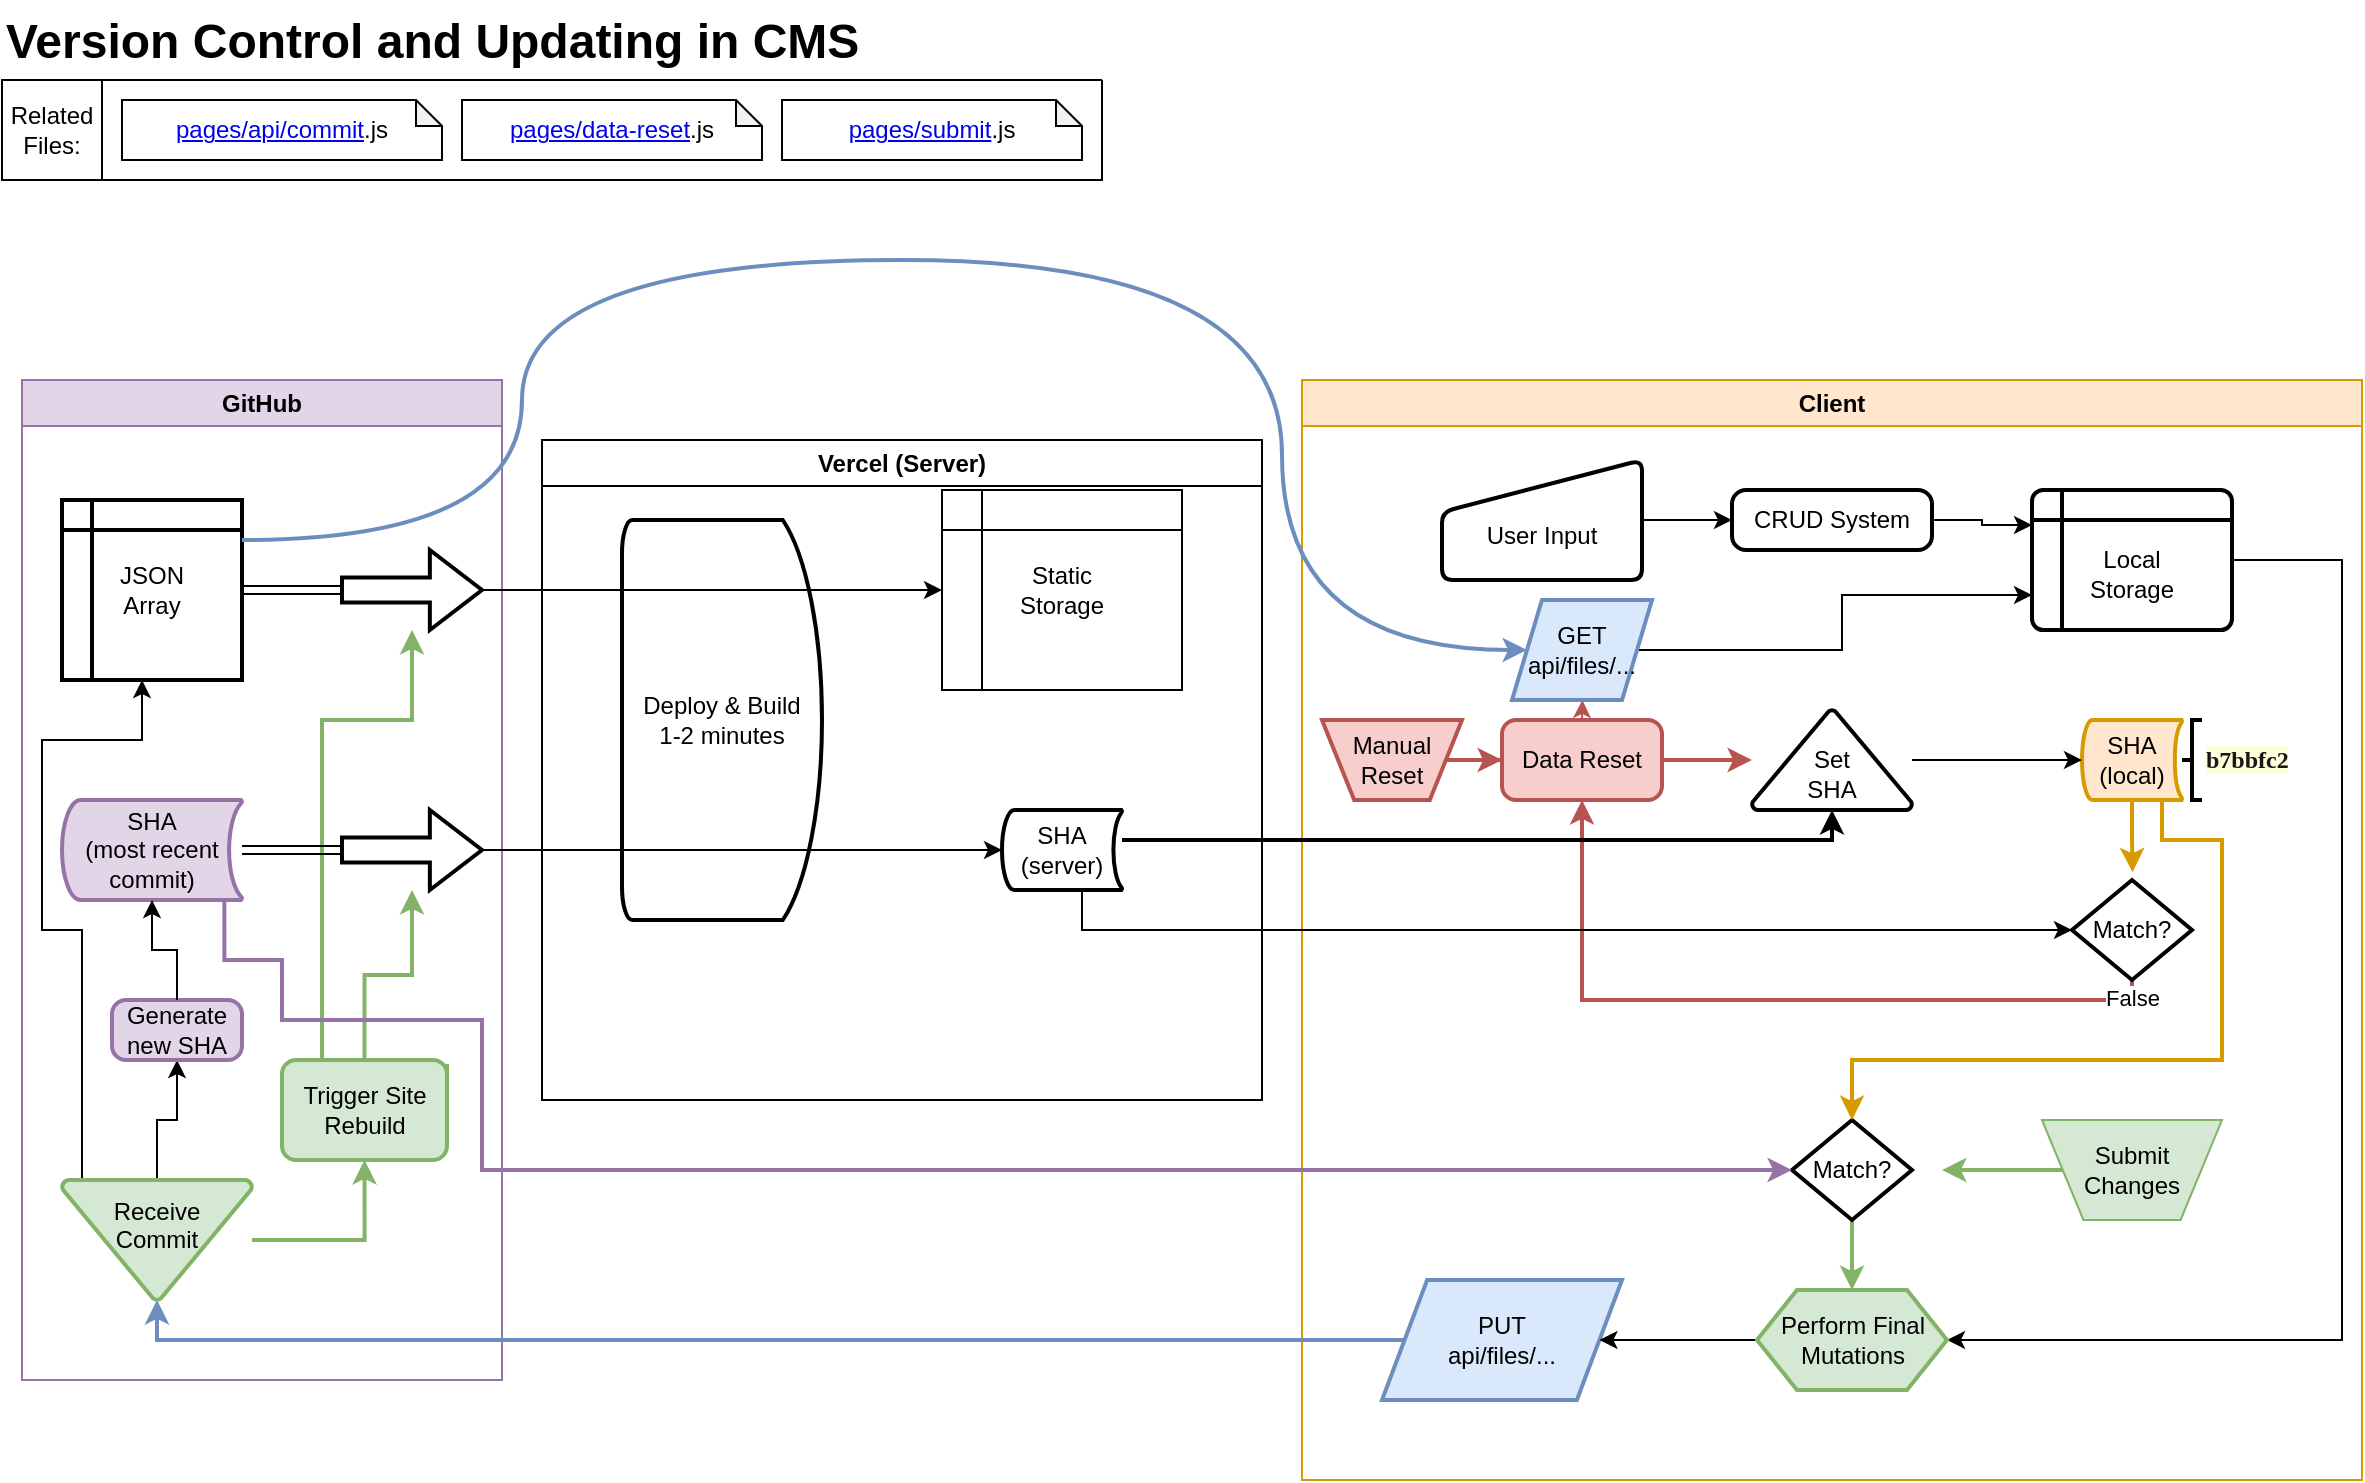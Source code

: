 <mxfile version="26.3.0">
  <diagram name="Page-1" id="B2x0uZb7mv4JfYxzWGTq">
    <mxGraphModel dx="748" dy="628" grid="1" gridSize="10" guides="1" tooltips="1" connect="1" arrows="1" fold="1" page="1" pageScale="1" pageWidth="850" pageHeight="1100" background="#ffffff" math="0" shadow="0">
      <root>
        <mxCell id="0" />
        <mxCell id="1" parent="0" />
        <mxCell id="49kiqgvudHxhPm8cgrD7-1" value="&lt;h1 style=&quot;margin-top: 0px;&quot;&gt;Version Control and Updating in CMS&lt;/h1&gt;" style="text;html=1;whiteSpace=wrap;overflow=hidden;rounded=0;" parent="1" vertex="1">
          <mxGeometry x="10" y="10" width="950" height="40" as="geometry" />
        </mxCell>
        <mxCell id="49kiqgvudHxhPm8cgrD7-2" value="Related Files:" style="whiteSpace=wrap;html=1;aspect=fixed;" parent="1" vertex="1">
          <mxGeometry x="10" y="50" width="50" height="50" as="geometry" />
        </mxCell>
        <mxCell id="49kiqgvudHxhPm8cgrD7-3" value="" style="swimlane;startSize=0;" parent="1" vertex="1">
          <mxGeometry x="60" y="50" width="500" height="50" as="geometry">
            <mxRectangle x="60" y="50" width="50" height="40" as="alternateBounds" />
          </mxGeometry>
        </mxCell>
        <mxCell id="49kiqgvudHxhPm8cgrD7-4" value="&lt;a href=&quot;https://github.com/macglencoe/EmporiumWebsite/blob/cms/pages/api/commit.js&quot;&gt;pages/api/commit&lt;/a&gt;.js" style="shape=note;whiteSpace=wrap;html=1;backgroundOutline=1;darkOpacity=0.05;size=13;" parent="49kiqgvudHxhPm8cgrD7-3" vertex="1">
          <mxGeometry x="10" y="10" width="160" height="30" as="geometry" />
        </mxCell>
        <mxCell id="49kiqgvudHxhPm8cgrD7-5" value="&lt;a href=&quot;https://github.com/macglencoe/EmporiumWebsite/blob/cms/pages/data-reset.js&quot;&gt;pages/data-reset&lt;/a&gt;.js" style="shape=note;whiteSpace=wrap;html=1;backgroundOutline=1;darkOpacity=0.05;size=13;" parent="49kiqgvudHxhPm8cgrD7-3" vertex="1">
          <mxGeometry x="180" y="10" width="150" height="30" as="geometry" />
        </mxCell>
        <mxCell id="49kiqgvudHxhPm8cgrD7-121" value="&lt;a href=&quot;https://github.com/macglencoe/EmporiumWebsite/blob/cms/pages/submit.js&quot;&gt;pages/submit&lt;/a&gt;.js" style="shape=note;whiteSpace=wrap;html=1;backgroundOutline=1;darkOpacity=0.05;size=13;" parent="49kiqgvudHxhPm8cgrD7-3" vertex="1">
          <mxGeometry x="340" y="10" width="150" height="30" as="geometry" />
        </mxCell>
        <mxCell id="49kiqgvudHxhPm8cgrD7-6" value="GitHub" style="swimlane;whiteSpace=wrap;html=1;fillColor=#e1d5e7;strokeColor=#9673a6;" parent="1" vertex="1">
          <mxGeometry x="20" y="200" width="240" height="500" as="geometry" />
        </mxCell>
        <mxCell id="49kiqgvudHxhPm8cgrD7-48" value="SHA&lt;div&gt;(most recent commit)&lt;/div&gt;" style="strokeWidth=2;html=1;shape=mxgraph.flowchart.stored_data;whiteSpace=wrap;fillColor=#e1d5e7;strokeColor=#9673a6;" parent="49kiqgvudHxhPm8cgrD7-6" vertex="1">
          <mxGeometry x="20" y="210" width="90" height="50" as="geometry" />
        </mxCell>
        <mxCell id="49kiqgvudHxhPm8cgrD7-100" style="edgeStyle=orthogonalEdgeStyle;rounded=0;orthogonalLoop=1;jettySize=auto;html=1;entryX=0.5;entryY=1;entryDx=0;entryDy=0;fillColor=#d5e8d4;strokeColor=#82b366;strokeWidth=2;" parent="49kiqgvudHxhPm8cgrD7-6" source="49kiqgvudHxhPm8cgrD7-98" target="49kiqgvudHxhPm8cgrD7-99" edge="1">
          <mxGeometry relative="1" as="geometry" />
        </mxCell>
        <mxCell id="49kiqgvudHxhPm8cgrD7-124" style="edgeStyle=orthogonalEdgeStyle;rounded=0;orthogonalLoop=1;jettySize=auto;html=1;" parent="49kiqgvudHxhPm8cgrD7-6" source="49kiqgvudHxhPm8cgrD7-98" target="49kiqgvudHxhPm8cgrD7-101" edge="1">
          <mxGeometry relative="1" as="geometry">
            <Array as="points">
              <mxPoint x="30" y="275" />
              <mxPoint x="10" y="275" />
              <mxPoint x="10" y="180" />
              <mxPoint x="60" y="180" />
            </Array>
          </mxGeometry>
        </mxCell>
        <mxCell id="49kiqgvudHxhPm8cgrD7-126" style="edgeStyle=orthogonalEdgeStyle;rounded=0;orthogonalLoop=1;jettySize=auto;html=1;entryX=0.5;entryY=1;entryDx=0;entryDy=0;" parent="49kiqgvudHxhPm8cgrD7-6" source="49kiqgvudHxhPm8cgrD7-98" target="49kiqgvudHxhPm8cgrD7-125" edge="1">
          <mxGeometry relative="1" as="geometry" />
        </mxCell>
        <mxCell id="49kiqgvudHxhPm8cgrD7-98" value="Receive&lt;div&gt;Commit&lt;/div&gt;&lt;div&gt;&lt;br&gt;&lt;/div&gt;" style="strokeWidth=2;html=1;shape=mxgraph.flowchart.merge_or_storage;whiteSpace=wrap;fillColor=#d5e8d4;strokeColor=#82b366;" parent="49kiqgvudHxhPm8cgrD7-6" vertex="1">
          <mxGeometry x="20" y="400" width="95" height="60" as="geometry" />
        </mxCell>
        <mxCell id="49kiqgvudHxhPm8cgrD7-105" style="edgeStyle=orthogonalEdgeStyle;rounded=0;orthogonalLoop=1;jettySize=auto;html=1;fillColor=#d5e8d4;strokeColor=#82b366;strokeWidth=2;" parent="49kiqgvudHxhPm8cgrD7-6" source="49kiqgvudHxhPm8cgrD7-99" target="49kiqgvudHxhPm8cgrD7-104" edge="1">
          <mxGeometry relative="1" as="geometry" />
        </mxCell>
        <mxCell id="49kiqgvudHxhPm8cgrD7-106" style="edgeStyle=orthogonalEdgeStyle;rounded=0;orthogonalLoop=1;jettySize=auto;html=1;exitX=1;exitY=0.25;exitDx=0;exitDy=0;fillColor=#d5e8d4;strokeColor=#82b366;strokeWidth=2;" parent="49kiqgvudHxhPm8cgrD7-6" source="49kiqgvudHxhPm8cgrD7-99" target="49kiqgvudHxhPm8cgrD7-103" edge="1">
          <mxGeometry relative="1" as="geometry">
            <Array as="points">
              <mxPoint x="150" y="343" />
              <mxPoint x="150" y="170" />
              <mxPoint x="195" y="170" />
            </Array>
          </mxGeometry>
        </mxCell>
        <mxCell id="49kiqgvudHxhPm8cgrD7-99" value="Trigger Site Rebuild" style="rounded=1;whiteSpace=wrap;html=1;absoluteArcSize=1;arcSize=14;strokeWidth=2;fillColor=#d5e8d4;strokeColor=#82b366;" parent="49kiqgvudHxhPm8cgrD7-6" vertex="1">
          <mxGeometry x="130" y="340" width="82.5" height="50" as="geometry" />
        </mxCell>
        <mxCell id="49kiqgvudHxhPm8cgrD7-101" value="JSON&lt;div&gt;Array&lt;/div&gt;" style="shape=internalStorage;whiteSpace=wrap;html=1;dx=15;dy=15;rounded=1;arcSize=0;strokeWidth=2;" parent="49kiqgvudHxhPm8cgrD7-6" vertex="1">
          <mxGeometry x="20" y="60" width="90" height="90" as="geometry" />
        </mxCell>
        <mxCell id="49kiqgvudHxhPm8cgrD7-103" value="" style="verticalLabelPosition=bottom;verticalAlign=top;html=1;strokeWidth=2;shape=mxgraph.arrows2.arrow;dy=0.69;dx=26.07;notch=0;" parent="49kiqgvudHxhPm8cgrD7-6" vertex="1">
          <mxGeometry x="160" y="85" width="70" height="40" as="geometry" />
        </mxCell>
        <mxCell id="49kiqgvudHxhPm8cgrD7-104" value="" style="verticalLabelPosition=bottom;verticalAlign=top;html=1;strokeWidth=2;shape=mxgraph.arrows2.arrow;dy=0.69;dx=26.07;notch=0;" parent="49kiqgvudHxhPm8cgrD7-6" vertex="1">
          <mxGeometry x="160" y="215" width="70" height="40" as="geometry" />
        </mxCell>
        <mxCell id="49kiqgvudHxhPm8cgrD7-107" style="edgeStyle=orthogonalEdgeStyle;rounded=0;orthogonalLoop=1;jettySize=auto;html=1;entryX=0;entryY=0.5;entryDx=0;entryDy=0;entryPerimeter=0;shape=link;" parent="49kiqgvudHxhPm8cgrD7-6" source="49kiqgvudHxhPm8cgrD7-101" target="49kiqgvudHxhPm8cgrD7-103" edge="1">
          <mxGeometry relative="1" as="geometry" />
        </mxCell>
        <mxCell id="49kiqgvudHxhPm8cgrD7-108" style="edgeStyle=orthogonalEdgeStyle;rounded=0;orthogonalLoop=1;jettySize=auto;html=1;entryX=0;entryY=0.5;entryDx=0;entryDy=0;entryPerimeter=0;shape=link;" parent="49kiqgvudHxhPm8cgrD7-6" source="49kiqgvudHxhPm8cgrD7-48" target="49kiqgvudHxhPm8cgrD7-104" edge="1">
          <mxGeometry relative="1" as="geometry" />
        </mxCell>
        <mxCell id="49kiqgvudHxhPm8cgrD7-125" value="Generate new SHA" style="rounded=1;whiteSpace=wrap;html=1;absoluteArcSize=1;arcSize=14;strokeWidth=2;fillColor=#e1d5e7;strokeColor=#9673a6;" parent="49kiqgvudHxhPm8cgrD7-6" vertex="1">
          <mxGeometry x="45" y="310" width="65" height="30" as="geometry" />
        </mxCell>
        <mxCell id="49kiqgvudHxhPm8cgrD7-127" style="edgeStyle=orthogonalEdgeStyle;rounded=0;orthogonalLoop=1;jettySize=auto;html=1;entryX=0.5;entryY=1;entryDx=0;entryDy=0;entryPerimeter=0;strokeWidth=1;" parent="49kiqgvudHxhPm8cgrD7-6" source="49kiqgvudHxhPm8cgrD7-125" target="49kiqgvudHxhPm8cgrD7-48" edge="1">
          <mxGeometry relative="1" as="geometry" />
        </mxCell>
        <mxCell id="49kiqgvudHxhPm8cgrD7-7" value="Vercel (Server)" style="swimlane;whiteSpace=wrap;html=1;" parent="1" vertex="1">
          <mxGeometry x="280" y="230" width="360" height="330" as="geometry" />
        </mxCell>
        <mxCell id="49kiqgvudHxhPm8cgrD7-44" value="Static&lt;div&gt;Storage&lt;/div&gt;" style="shape=internalStorage;whiteSpace=wrap;html=1;backgroundOutline=1;" parent="49kiqgvudHxhPm8cgrD7-7" vertex="1">
          <mxGeometry x="200" y="25" width="120" height="100" as="geometry" />
        </mxCell>
        <mxCell id="49kiqgvudHxhPm8cgrD7-46" value="SHA&lt;div&gt;(server)&lt;/div&gt;" style="strokeWidth=2;html=1;shape=mxgraph.flowchart.stored_data;whiteSpace=wrap;" parent="49kiqgvudHxhPm8cgrD7-7" vertex="1">
          <mxGeometry x="230" y="185" width="60" height="40" as="geometry" />
        </mxCell>
        <mxCell id="49kiqgvudHxhPm8cgrD7-113" value="Deploy &amp;amp; Build&lt;div&gt;1-2 minutes&lt;/div&gt;" style="strokeWidth=2;html=1;shape=mxgraph.flowchart.delay;whiteSpace=wrap;" parent="49kiqgvudHxhPm8cgrD7-7" vertex="1">
          <mxGeometry x="40" y="40" width="100" height="200" as="geometry" />
        </mxCell>
        <mxCell id="49kiqgvudHxhPm8cgrD7-8" value="Client" style="swimlane;whiteSpace=wrap;html=1;fillColor=#ffe6cc;strokeColor=#d79b00;" parent="1" vertex="1">
          <mxGeometry x="660" y="200" width="530" height="550" as="geometry" />
        </mxCell>
        <mxCell id="49kiqgvudHxhPm8cgrD7-96" style="edgeStyle=orthogonalEdgeStyle;rounded=0;orthogonalLoop=1;jettySize=auto;html=1;entryX=1;entryY=0.5;entryDx=0;entryDy=0;" parent="49kiqgvudHxhPm8cgrD7-8" source="49kiqgvudHxhPm8cgrD7-10" target="49kiqgvudHxhPm8cgrD7-93" edge="1">
          <mxGeometry relative="1" as="geometry">
            <Array as="points">
              <mxPoint x="520" y="90" />
              <mxPoint x="520" y="480" />
            </Array>
          </mxGeometry>
        </mxCell>
        <mxCell id="49kiqgvudHxhPm8cgrD7-10" value="&lt;div&gt;&lt;br&gt;&lt;/div&gt;Local&lt;div&gt;Storage&lt;/div&gt;" style="shape=internalStorage;whiteSpace=wrap;html=1;dx=15;dy=15;rounded=1;arcSize=8;strokeWidth=2;" parent="49kiqgvudHxhPm8cgrD7-8" vertex="1">
          <mxGeometry x="365" y="55" width="100" height="70" as="geometry" />
        </mxCell>
        <mxCell id="49kiqgvudHxhPm8cgrD7-26" style="edgeStyle=orthogonalEdgeStyle;rounded=0;orthogonalLoop=1;jettySize=auto;html=1;entryX=0;entryY=0.5;entryDx=0;entryDy=0;" parent="49kiqgvudHxhPm8cgrD7-8" source="49kiqgvudHxhPm8cgrD7-24" target="49kiqgvudHxhPm8cgrD7-25" edge="1">
          <mxGeometry relative="1" as="geometry" />
        </mxCell>
        <mxCell id="49kiqgvudHxhPm8cgrD7-24" value="&lt;div&gt;&lt;span style=&quot;background-color: transparent; color: light-dark(rgb(0, 0, 0), rgb(255, 255, 255));&quot;&gt;&lt;br&gt;&lt;/span&gt;&lt;/div&gt;&lt;span style=&quot;background-color: transparent; color: light-dark(rgb(0, 0, 0), rgb(255, 255, 255));&quot;&gt;User Input&lt;/span&gt;" style="html=1;strokeWidth=2;shape=manualInput;whiteSpace=wrap;rounded=1;size=26;arcSize=11;" parent="49kiqgvudHxhPm8cgrD7-8" vertex="1">
          <mxGeometry x="70" y="40" width="100" height="60" as="geometry" />
        </mxCell>
        <mxCell id="49kiqgvudHxhPm8cgrD7-27" style="edgeStyle=orthogonalEdgeStyle;rounded=0;orthogonalLoop=1;jettySize=auto;html=1;entryX=0;entryY=0.25;entryDx=0;entryDy=0;" parent="49kiqgvudHxhPm8cgrD7-8" source="49kiqgvudHxhPm8cgrD7-25" target="49kiqgvudHxhPm8cgrD7-10" edge="1">
          <mxGeometry relative="1" as="geometry" />
        </mxCell>
        <mxCell id="49kiqgvudHxhPm8cgrD7-25" value="CRUD System" style="rounded=1;whiteSpace=wrap;html=1;absoluteArcSize=1;arcSize=14;strokeWidth=2;" parent="49kiqgvudHxhPm8cgrD7-8" vertex="1">
          <mxGeometry x="215" y="55" width="100" height="30" as="geometry" />
        </mxCell>
        <mxCell id="49kiqgvudHxhPm8cgrD7-35" value="SHA&lt;div&gt;(local)&lt;/div&gt;" style="strokeWidth=2;html=1;shape=mxgraph.flowchart.stored_data;whiteSpace=wrap;fillColor=#ffe6cc;strokeColor=#d79b00;" parent="49kiqgvudHxhPm8cgrD7-8" vertex="1">
          <mxGeometry x="390" y="170" width="50" height="40" as="geometry" />
        </mxCell>
        <mxCell id="49kiqgvudHxhPm8cgrD7-71" style="edgeStyle=orthogonalEdgeStyle;rounded=0;orthogonalLoop=1;jettySize=auto;html=1;fillColor=#f8cecc;strokeColor=#b85450;strokeWidth=2;" parent="49kiqgvudHxhPm8cgrD7-8" source="49kiqgvudHxhPm8cgrD7-37" target="49kiqgvudHxhPm8cgrD7-70" edge="1">
          <mxGeometry relative="1" as="geometry" />
        </mxCell>
        <mxCell id="-4qR3GMUdl3Qy7jAGQtp-6" style="edgeStyle=orthogonalEdgeStyle;rounded=0;orthogonalLoop=1;jettySize=auto;html=1;exitX=0.5;exitY=0;exitDx=0;exitDy=0;fillColor=#f8cecc;strokeColor=#b85450;" edge="1" parent="49kiqgvudHxhPm8cgrD7-8" source="49kiqgvudHxhPm8cgrD7-37">
          <mxGeometry relative="1" as="geometry">
            <mxPoint x="140.19" y="160" as="targetPoint" />
          </mxGeometry>
        </mxCell>
        <mxCell id="49kiqgvudHxhPm8cgrD7-37" value="Data Reset" style="rounded=1;whiteSpace=wrap;html=1;absoluteArcSize=1;arcSize=14;strokeWidth=2;fillColor=#f8cecc;strokeColor=#b85450;" parent="49kiqgvudHxhPm8cgrD7-8" vertex="1">
          <mxGeometry x="100" y="170" width="80" height="40" as="geometry" />
        </mxCell>
        <mxCell id="49kiqgvudHxhPm8cgrD7-57" value="False" style="edgeStyle=orthogonalEdgeStyle;rounded=0;orthogonalLoop=1;jettySize=auto;html=1;entryX=0.5;entryY=1;entryDx=0;entryDy=0;fillColor=#f8cecc;strokeColor=#b85450;strokeWidth=2;" parent="49kiqgvudHxhPm8cgrD7-8" source="49kiqgvudHxhPm8cgrD7-51" target="49kiqgvudHxhPm8cgrD7-37" edge="1">
          <mxGeometry x="-0.953" relative="1" as="geometry">
            <Array as="points">
              <mxPoint x="415" y="310" />
              <mxPoint x="140" y="310" />
            </Array>
            <mxPoint as="offset" />
          </mxGeometry>
        </mxCell>
        <mxCell id="49kiqgvudHxhPm8cgrD7-51" value="Match?" style="strokeWidth=2;html=1;shape=mxgraph.flowchart.decision;whiteSpace=wrap;" parent="49kiqgvudHxhPm8cgrD7-8" vertex="1">
          <mxGeometry x="385" y="250" width="60" height="50" as="geometry" />
        </mxCell>
        <mxCell id="49kiqgvudHxhPm8cgrD7-52" style="edgeStyle=orthogonalEdgeStyle;rounded=0;orthogonalLoop=1;jettySize=auto;html=1;entryX=0.505;entryY=-0.077;entryDx=0;entryDy=0;entryPerimeter=0;fillColor=#ffe6cc;strokeColor=#d79b00;strokeWidth=2;" parent="49kiqgvudHxhPm8cgrD7-8" source="49kiqgvudHxhPm8cgrD7-35" target="49kiqgvudHxhPm8cgrD7-51" edge="1">
          <mxGeometry relative="1" as="geometry" />
        </mxCell>
        <mxCell id="49kiqgvudHxhPm8cgrD7-67" value="&lt;b style=&quot;box-sizing: border-box; border-width: 0px; border-style: solid; -webkit-font-smoothing: antialiased; color: rgb(25, 24, 24); text-align: center; text-wrap-mode: wrap; background-color: rgb(255, 254, 218);&quot; class=&quot;jsx-7c64018697440fa9&quot;&gt;&lt;font face=&quot;Lucida Console&quot;&gt;b7bbfc2&lt;/font&gt;&lt;/b&gt;" style="strokeWidth=2;html=1;shape=mxgraph.flowchart.annotation_2;align=left;labelPosition=right;pointerEvents=1;" parent="49kiqgvudHxhPm8cgrD7-8" vertex="1">
          <mxGeometry x="440" y="170" width="10" height="40" as="geometry" />
        </mxCell>
        <mxCell id="49kiqgvudHxhPm8cgrD7-70" value="&lt;br&gt;&lt;div&gt;Set&lt;/div&gt;&lt;div&gt;SHA&lt;/div&gt;" style="strokeWidth=2;html=1;shape=mxgraph.flowchart.extract_or_measurement;whiteSpace=wrap;" parent="49kiqgvudHxhPm8cgrD7-8" vertex="1">
          <mxGeometry x="225" y="165" width="80" height="50" as="geometry" />
        </mxCell>
        <mxCell id="49kiqgvudHxhPm8cgrD7-72" style="edgeStyle=orthogonalEdgeStyle;rounded=0;orthogonalLoop=1;jettySize=auto;html=1;entryX=0;entryY=0.5;entryDx=0;entryDy=0;entryPerimeter=0;" parent="49kiqgvudHxhPm8cgrD7-8" source="49kiqgvudHxhPm8cgrD7-70" target="49kiqgvudHxhPm8cgrD7-35" edge="1">
          <mxGeometry relative="1" as="geometry" />
        </mxCell>
        <mxCell id="49kiqgvudHxhPm8cgrD7-79" style="edgeStyle=orthogonalEdgeStyle;rounded=0;orthogonalLoop=1;jettySize=auto;html=1;entryX=0;entryY=0.5;entryDx=0;entryDy=0;fillColor=#f8cecc;strokeColor=#b85450;strokeWidth=2;" parent="49kiqgvudHxhPm8cgrD7-8" source="49kiqgvudHxhPm8cgrD7-78" target="49kiqgvudHxhPm8cgrD7-37" edge="1">
          <mxGeometry relative="1" as="geometry" />
        </mxCell>
        <mxCell id="49kiqgvudHxhPm8cgrD7-78" value="Manual&lt;div&gt;Reset&lt;/div&gt;" style="verticalLabelPosition=middle;verticalAlign=middle;html=1;shape=trapezoid;perimeter=trapezoidPerimeter;whiteSpace=wrap;size=0.23;arcSize=10;flipV=1;labelPosition=center;align=center;fillColor=#f8cecc;strokeColor=#b85450;strokeWidth=2;" parent="49kiqgvudHxhPm8cgrD7-8" vertex="1">
          <mxGeometry x="10" y="170" width="70" height="40" as="geometry" />
        </mxCell>
        <mxCell id="49kiqgvudHxhPm8cgrD7-86" style="edgeStyle=orthogonalEdgeStyle;rounded=0;orthogonalLoop=1;jettySize=auto;html=1;fillColor=#d5e8d4;strokeColor=#82b366;strokeWidth=2;" parent="49kiqgvudHxhPm8cgrD7-8" source="49kiqgvudHxhPm8cgrD7-80" edge="1">
          <mxGeometry relative="1" as="geometry">
            <mxPoint x="320" y="395" as="targetPoint" />
          </mxGeometry>
        </mxCell>
        <mxCell id="49kiqgvudHxhPm8cgrD7-80" value="Submit&lt;div&gt;Changes&lt;/div&gt;" style="verticalLabelPosition=middle;verticalAlign=middle;html=1;shape=trapezoid;perimeter=trapezoidPerimeter;whiteSpace=wrap;size=0.23;arcSize=10;flipV=1;labelPosition=center;align=center;fillColor=#d5e8d4;strokeColor=#82b366;" parent="49kiqgvudHxhPm8cgrD7-8" vertex="1">
          <mxGeometry x="370" y="370" width="90" height="50" as="geometry" />
        </mxCell>
        <mxCell id="49kiqgvudHxhPm8cgrD7-95" style="edgeStyle=orthogonalEdgeStyle;rounded=0;orthogonalLoop=1;jettySize=auto;html=1;entryX=0.5;entryY=0;entryDx=0;entryDy=0;fillColor=#d5e8d4;strokeColor=#82b366;strokeWidth=2;" parent="49kiqgvudHxhPm8cgrD7-8" source="49kiqgvudHxhPm8cgrD7-83" target="49kiqgvudHxhPm8cgrD7-93" edge="1">
          <mxGeometry relative="1" as="geometry" />
        </mxCell>
        <mxCell id="49kiqgvudHxhPm8cgrD7-83" value="Match?" style="strokeWidth=2;html=1;shape=mxgraph.flowchart.decision;whiteSpace=wrap;" parent="49kiqgvudHxhPm8cgrD7-8" vertex="1">
          <mxGeometry x="245" y="370" width="60" height="50" as="geometry" />
        </mxCell>
        <mxCell id="49kiqgvudHxhPm8cgrD7-84" style="edgeStyle=orthogonalEdgeStyle;rounded=0;orthogonalLoop=1;jettySize=auto;html=1;entryX=0.5;entryY=0;entryDx=0;entryDy=0;entryPerimeter=0;fillColor=#ffe6cc;strokeColor=#d79b00;strokeWidth=2;" parent="49kiqgvudHxhPm8cgrD7-8" source="49kiqgvudHxhPm8cgrD7-35" target="49kiqgvudHxhPm8cgrD7-83" edge="1">
          <mxGeometry relative="1" as="geometry">
            <Array as="points">
              <mxPoint x="430" y="230" />
              <mxPoint x="460" y="230" />
              <mxPoint x="460" y="340" />
              <mxPoint x="275" y="340" />
            </Array>
          </mxGeometry>
        </mxCell>
        <mxCell id="49kiqgvudHxhPm8cgrD7-90" value="PUT&lt;div&gt;api/files/...&lt;/div&gt;" style="shape=parallelogram;html=1;strokeWidth=2;perimeter=parallelogramPerimeter;whiteSpace=wrap;rounded=1;arcSize=0;size=0.188;fillColor=#dae8fc;strokeColor=#6c8ebf;" parent="49kiqgvudHxhPm8cgrD7-8" vertex="1">
          <mxGeometry x="40" y="450" width="120" height="60" as="geometry" />
        </mxCell>
        <mxCell id="49kiqgvudHxhPm8cgrD7-94" style="edgeStyle=orthogonalEdgeStyle;rounded=0;orthogonalLoop=1;jettySize=auto;html=1;entryX=1;entryY=0.5;entryDx=0;entryDy=0;strokeWidth=1;" parent="49kiqgvudHxhPm8cgrD7-8" source="49kiqgvudHxhPm8cgrD7-93" target="49kiqgvudHxhPm8cgrD7-90" edge="1">
          <mxGeometry relative="1" as="geometry" />
        </mxCell>
        <mxCell id="49kiqgvudHxhPm8cgrD7-93" value="Perform Final Mutations" style="shape=hexagon;perimeter=hexagonPerimeter2;whiteSpace=wrap;html=1;fixedSize=1;fillColor=#d5e8d4;strokeColor=#82b366;strokeWidth=2;" parent="49kiqgvudHxhPm8cgrD7-8" vertex="1">
          <mxGeometry x="227.5" y="455" width="95" height="50" as="geometry" />
        </mxCell>
        <mxCell id="-4qR3GMUdl3Qy7jAGQtp-7" style="edgeStyle=orthogonalEdgeStyle;rounded=0;orthogonalLoop=1;jettySize=auto;html=1;entryX=0;entryY=0.75;entryDx=0;entryDy=0;" edge="1" parent="49kiqgvudHxhPm8cgrD7-8" source="-4qR3GMUdl3Qy7jAGQtp-2" target="49kiqgvudHxhPm8cgrD7-10">
          <mxGeometry relative="1" as="geometry" />
        </mxCell>
        <mxCell id="-4qR3GMUdl3Qy7jAGQtp-2" value="GET&lt;div&gt;api/files/...&lt;/div&gt;" style="shape=parallelogram;html=1;strokeWidth=2;perimeter=parallelogramPerimeter;whiteSpace=wrap;rounded=1;arcSize=0;size=0.214;fillColor=#dae8fc;strokeColor=#6c8ebf;" vertex="1" parent="49kiqgvudHxhPm8cgrD7-8">
          <mxGeometry x="105" y="110" width="70" height="50" as="geometry" />
        </mxCell>
        <mxCell id="49kiqgvudHxhPm8cgrD7-53" style="edgeStyle=orthogonalEdgeStyle;rounded=0;orthogonalLoop=1;jettySize=auto;html=1;entryX=0;entryY=0.5;entryDx=0;entryDy=0;entryPerimeter=0;strokeWidth=1;" parent="1" source="49kiqgvudHxhPm8cgrD7-46" target="49kiqgvudHxhPm8cgrD7-51" edge="1">
          <mxGeometry relative="1" as="geometry">
            <Array as="points">
              <mxPoint x="550" y="475" />
            </Array>
          </mxGeometry>
        </mxCell>
        <mxCell id="49kiqgvudHxhPm8cgrD7-73" style="edgeStyle=orthogonalEdgeStyle;rounded=0;orthogonalLoop=1;jettySize=auto;html=1;entryX=0.5;entryY=1;entryDx=0;entryDy=0;entryPerimeter=0;strokeWidth=2;" parent="1" source="49kiqgvudHxhPm8cgrD7-46" target="49kiqgvudHxhPm8cgrD7-70" edge="1">
          <mxGeometry relative="1" as="geometry">
            <Array as="points">
              <mxPoint x="925" y="430" />
            </Array>
          </mxGeometry>
        </mxCell>
        <mxCell id="49kiqgvudHxhPm8cgrD7-117" style="edgeStyle=orthogonalEdgeStyle;rounded=0;orthogonalLoop=1;jettySize=auto;html=1;entryX=0;entryY=0.5;entryDx=0;entryDy=0;entryPerimeter=0;" parent="1" source="49kiqgvudHxhPm8cgrD7-104" target="49kiqgvudHxhPm8cgrD7-46" edge="1">
          <mxGeometry relative="1" as="geometry" />
        </mxCell>
        <mxCell id="49kiqgvudHxhPm8cgrD7-118" style="edgeStyle=orthogonalEdgeStyle;rounded=0;orthogonalLoop=1;jettySize=auto;html=1;" parent="1" source="49kiqgvudHxhPm8cgrD7-103" target="49kiqgvudHxhPm8cgrD7-44" edge="1">
          <mxGeometry relative="1" as="geometry" />
        </mxCell>
        <mxCell id="49kiqgvudHxhPm8cgrD7-119" style="edgeStyle=orthogonalEdgeStyle;rounded=0;orthogonalLoop=1;jettySize=auto;html=1;entryX=0.5;entryY=1;entryDx=0;entryDy=0;entryPerimeter=0;fillColor=#dae8fc;strokeColor=#6c8ebf;strokeWidth=2;" parent="1" source="49kiqgvudHxhPm8cgrD7-90" target="49kiqgvudHxhPm8cgrD7-98" edge="1">
          <mxGeometry relative="1" as="geometry" />
        </mxCell>
        <mxCell id="iweIiRMEN9EJ047Wapr0-1" style="edgeStyle=orthogonalEdgeStyle;rounded=0;orthogonalLoop=1;jettySize=auto;html=1;entryX=0;entryY=0.5;entryDx=0;entryDy=0;entryPerimeter=0;exitX=0.902;exitY=0.98;exitDx=0;exitDy=0;exitPerimeter=0;fillColor=#e1d5e7;strokeColor=#9673a6;strokeWidth=2;" parent="1" source="49kiqgvudHxhPm8cgrD7-48" target="49kiqgvudHxhPm8cgrD7-83" edge="1">
          <mxGeometry relative="1" as="geometry">
            <Array as="points">
              <mxPoint x="121" y="490" />
              <mxPoint x="150" y="490" />
              <mxPoint x="150" y="520" />
              <mxPoint x="250" y="520" />
              <mxPoint x="250" y="595" />
            </Array>
          </mxGeometry>
        </mxCell>
        <mxCell id="-4qR3GMUdl3Qy7jAGQtp-4" style="edgeStyle=orthogonalEdgeStyle;rounded=0;orthogonalLoop=1;jettySize=auto;html=1;curved=1;fillColor=#dae8fc;strokeColor=#6c8ebf;strokeWidth=2;" edge="1" parent="1" source="49kiqgvudHxhPm8cgrD7-101" target="-4qR3GMUdl3Qy7jAGQtp-2">
          <mxGeometry relative="1" as="geometry">
            <Array as="points">
              <mxPoint x="270" y="280" />
              <mxPoint x="270" y="140" />
              <mxPoint x="650" y="140" />
              <mxPoint x="650" y="335" />
            </Array>
          </mxGeometry>
        </mxCell>
      </root>
    </mxGraphModel>
  </diagram>
</mxfile>
